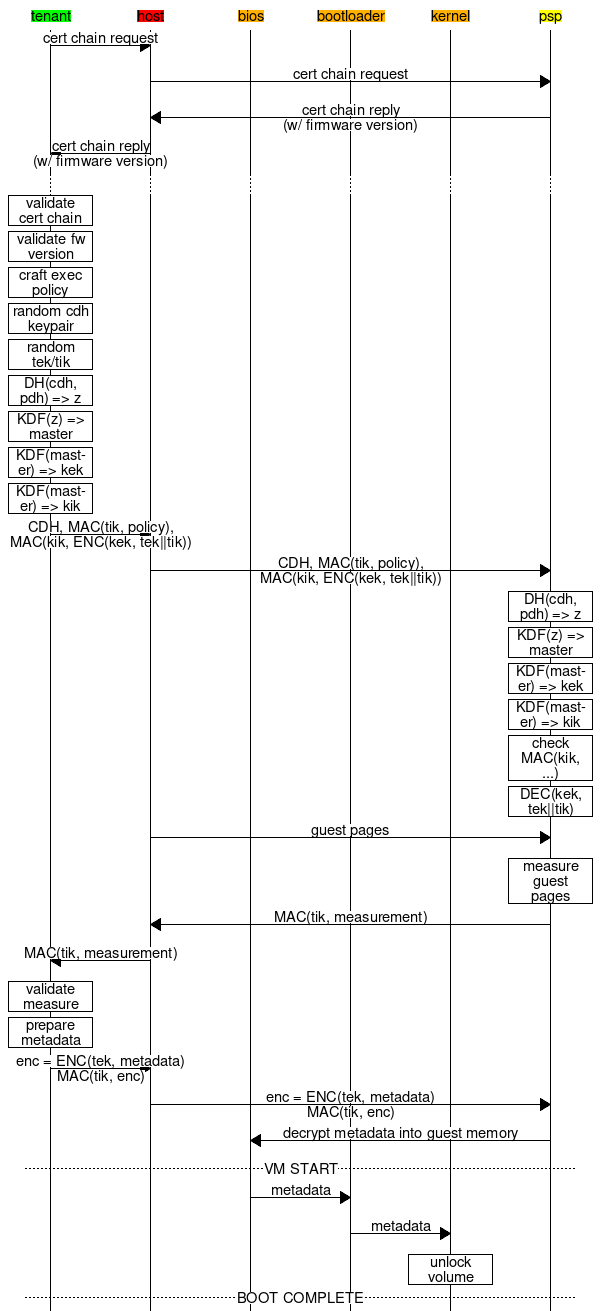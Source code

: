 # Commits which modify this file MUST generate the new .png!
msc {
  tenant     [textbgcolor="green"],
  host       [textbgcolor="red"],
  bios       [textbgcolor="orange"],
  bootloader [textbgcolor="orange"],
  kernel     [textbgcolor="orange"],
  psp        [textbgcolor="yellow"];

  tenant=>host [label="cert chain request"];
  host=>psp [label="cert chain request"];
  psp=>host [label="cert chain reply\n(w/ firmware version)"];
  host=>tenant [label="cert chain reply\n(w/ firmware version)"];

  ...;

  tenant box tenant [label="validate cert chain"];
  tenant box tenant [label="validate fw version"];
  tenant box tenant [label="craft exec policy"];
  tenant box tenant [label="random cdh keypair"];
  tenant box tenant [label="random tek/tik"];


  tenant box tenant [label="DH(cdh, pdh) => z"];
  tenant box tenant [label="KDF(z) => master"];
  tenant box tenant [label="KDF(master) => kek"];
  tenant box tenant [label="KDF(master) => kik"];

  tenant => host [label="CDH, MAC(tik, policy),\nMAC(kik, ENC(kek, tek||tik))"];
  host => psp [label="CDH, MAC(tik, policy),\nMAC(kik, ENC(kek, tek||tik))"];

  psp box psp [label="DH(cdh, pdh) => z"];
  psp box psp [label="KDF(z) => master"];
  psp box psp [label="KDF(master) => kek"];
  psp box psp [label="KDF(master) => kik"];

  psp box psp [label="check MAC(kik, ...)"];
  psp box psp [label="DEC(kek, tek||tik)"];

  host => psp [label="guest pages"];
  psp box psp [label="measure guest pages"];

  psp => host [label="MAC(tik, measurement)"];
  host => tenant [label="MAC(tik, measurement)"];

  tenant box tenant [label="validate measure"];
  tenant box tenant [label="prepare metadata"];
  tenant => host [label="enc = ENC(tek, metadata)\nMAC(tik, enc)"];
  host => psp [label="enc = ENC(tek, metadata)\nMAC(tik, enc)"];

  psp => bios [label="decrypt metadata into guest memory"];

  --- [label="VM START"];

  bios => bootloader [label="metadata"];
  bootloader => kernel [label="metadata"];
  kernel box kernel [label="unlock volume"];

  --- [label="BOOT COMPLETE"];
}
